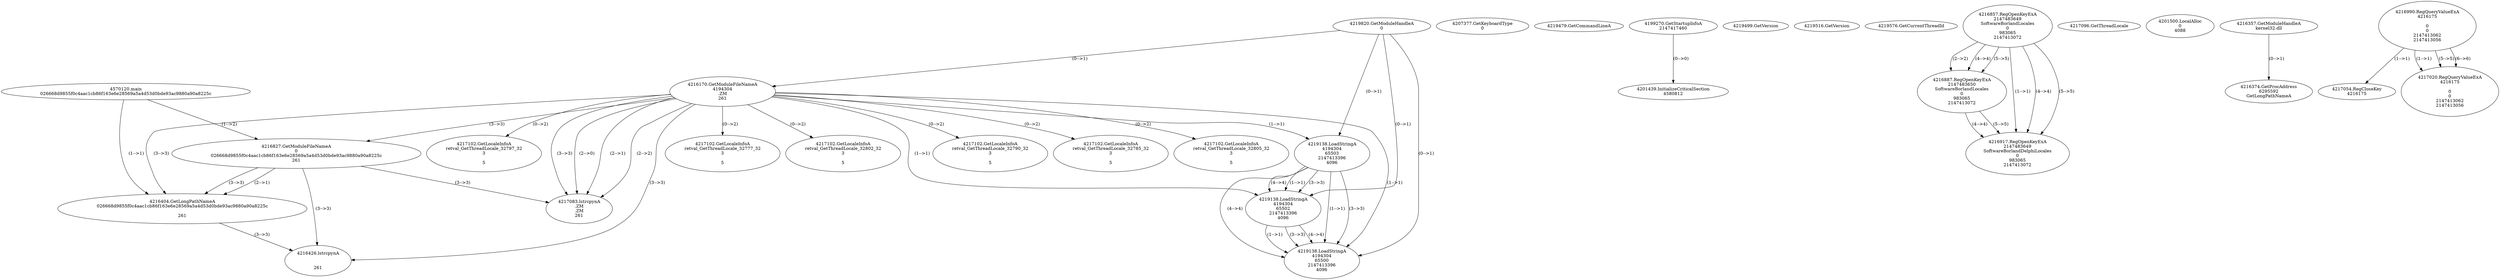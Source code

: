 // Global SCDG with merge call
digraph {
	0 [label="4570120.main
026668d9855f0c4aac1cb86f163e6e28569a5a4d53d0bde93ac9880a90a8225c"]
	1 [label="4219820.GetModuleHandleA
0"]
	2 [label="4207377.GetKeyboardType
0"]
	3 [label="4219479.GetCommandLineA
"]
	4 [label="4199270.GetStartupInfoA
2147417460"]
	5 [label="4219499.GetVersion
"]
	6 [label="4219516.GetVersion
"]
	7 [label="4219576.GetCurrentThreadId
"]
	8 [label="4216170.GetModuleFileNameA
4194304
.ZM
261"]
	1 -> 8 [label="(0-->1)"]
	9 [label="4216827.GetModuleFileNameA
0
026668d9855f0c4aac1cb86f163e6e28569a5a4d53d0bde93ac9880a90a8225c
261"]
	0 -> 9 [label="(1-->2)"]
	8 -> 9 [label="(3-->3)"]
	10 [label="4216857.RegOpenKeyExA
2147483649
Software\Borland\Locales
0
983065
2147413072"]
	11 [label="4216887.RegOpenKeyExA
2147483650
Software\Borland\Locales
0
983065
2147413072"]
	10 -> 11 [label="(2-->2)"]
	10 -> 11 [label="(4-->4)"]
	10 -> 11 [label="(5-->5)"]
	12 [label="4216917.RegOpenKeyExA
2147483649
Software\Borland\Delphi\Locales
0
983065
2147413072"]
	10 -> 12 [label="(1-->1)"]
	10 -> 12 [label="(4-->4)"]
	11 -> 12 [label="(4-->4)"]
	10 -> 12 [label="(5-->5)"]
	11 -> 12 [label="(5-->5)"]
	13 [label="4217083.lstrcpynA
.ZM
.ZM
261"]
	8 -> 13 [label="(2-->1)"]
	8 -> 13 [label="(2-->2)"]
	8 -> 13 [label="(3-->3)"]
	9 -> 13 [label="(3-->3)"]
	8 -> 13 [label="(2-->0)"]
	14 [label="4217096.GetThreadLocale
"]
	15 [label="4217102.GetLocaleInfoA
retval_GetThreadLocale_32777_32
3

5"]
	8 -> 15 [label="(0-->2)"]
	16 [label="4219138.LoadStringA
4194304
65503
2147413396
4096"]
	1 -> 16 [label="(0-->1)"]
	8 -> 16 [label="(1-->1)"]
	17 [label="4201439.InitializeCriticalSection
4580812"]
	4 -> 17 [label="(0-->0)"]
	18 [label="4201500.LocalAlloc
0
4088"]
	19 [label="4216357.GetModuleHandleA
kernel32.dll"]
	20 [label="4216374.GetProcAddress
6295592
GetLongPathNameA"]
	19 -> 20 [label="(0-->1)"]
	21 [label="4216404.GetLongPathNameA
026668d9855f0c4aac1cb86f163e6e28569a5a4d53d0bde93ac9880a90a8225c

261"]
	0 -> 21 [label="(1-->1)"]
	9 -> 21 [label="(2-->1)"]
	8 -> 21 [label="(3-->3)"]
	9 -> 21 [label="(3-->3)"]
	22 [label="4216426.lstrcpynA


261"]
	8 -> 22 [label="(3-->3)"]
	9 -> 22 [label="(3-->3)"]
	21 -> 22 [label="(3-->3)"]
	23 [label="4216990.RegQueryValueExA
4216175

0
0
2147413062
2147413056"]
	24 [label="4217054.RegCloseKey
4216175"]
	23 -> 24 [label="(1-->1)"]
	25 [label="4217102.GetLocaleInfoA
retval_GetThreadLocale_32802_32
3

5"]
	8 -> 25 [label="(0-->2)"]
	26 [label="4217020.RegQueryValueExA
4216175

0
0
2147413062
2147413056"]
	23 -> 26 [label="(1-->1)"]
	23 -> 26 [label="(5-->5)"]
	23 -> 26 [label="(6-->6)"]
	27 [label="4217102.GetLocaleInfoA
retval_GetThreadLocale_32790_32
3

5"]
	8 -> 27 [label="(0-->2)"]
	28 [label="4219138.LoadStringA
4194304
65502
2147413396
4096"]
	1 -> 28 [label="(0-->1)"]
	8 -> 28 [label="(1-->1)"]
	16 -> 28 [label="(1-->1)"]
	16 -> 28 [label="(3-->3)"]
	16 -> 28 [label="(4-->4)"]
	29 [label="4217102.GetLocaleInfoA
retval_GetThreadLocale_32785_32
3

5"]
	8 -> 29 [label="(0-->2)"]
	30 [label="4217102.GetLocaleInfoA
retval_GetThreadLocale_32805_32
3

5"]
	8 -> 30 [label="(0-->2)"]
	31 [label="4219138.LoadStringA
4194304
65500
2147413396
4096"]
	1 -> 31 [label="(0-->1)"]
	8 -> 31 [label="(1-->1)"]
	16 -> 31 [label="(1-->1)"]
	28 -> 31 [label="(1-->1)"]
	16 -> 31 [label="(3-->3)"]
	28 -> 31 [label="(3-->3)"]
	16 -> 31 [label="(4-->4)"]
	28 -> 31 [label="(4-->4)"]
	32 [label="4217102.GetLocaleInfoA
retval_GetThreadLocale_32797_32
3

5"]
	8 -> 32 [label="(0-->2)"]
}
